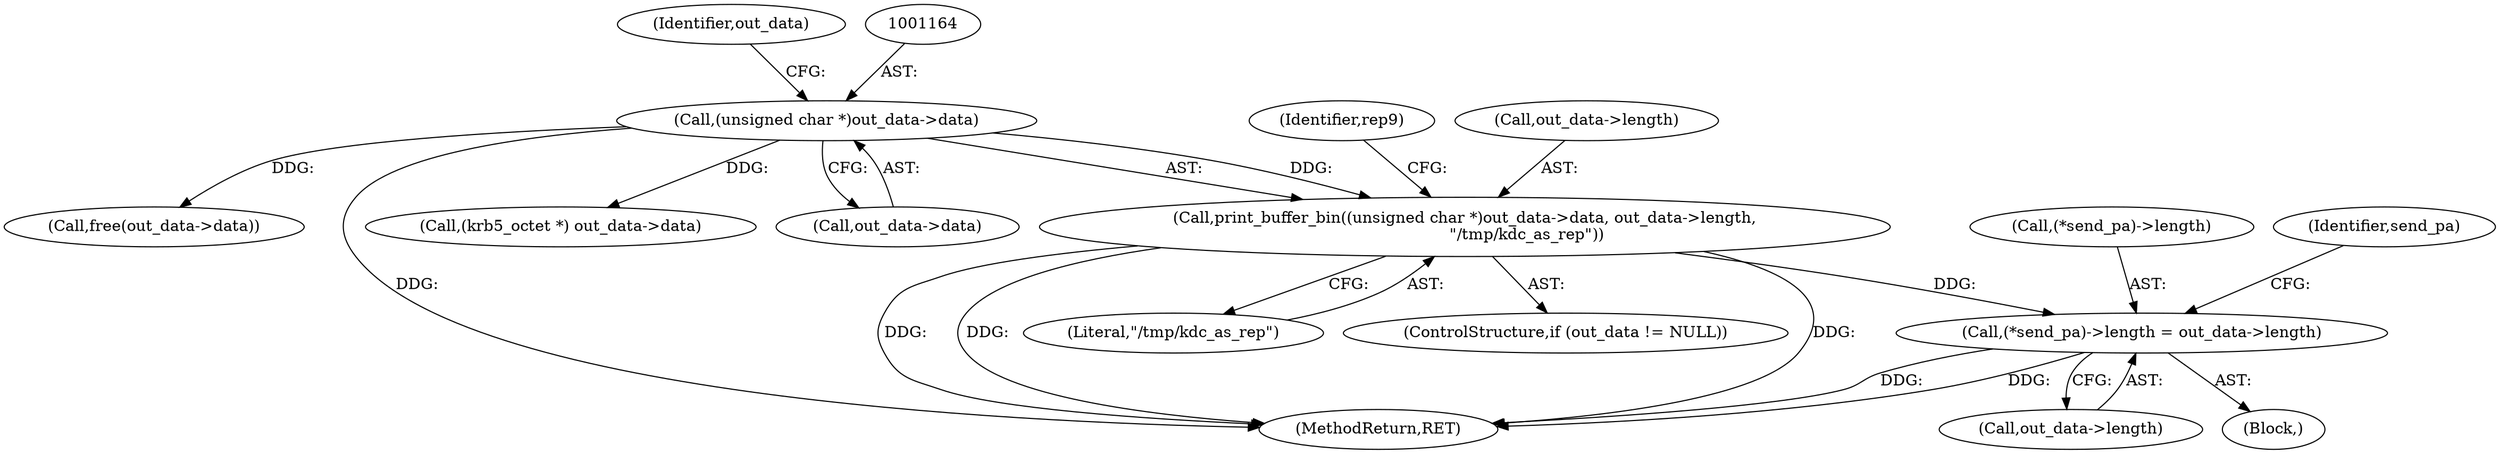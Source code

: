 digraph "0_krb5_db64ca25d661a47b996b4e2645998b5d7f0eb52c@pointer" {
"1001162" [label="(Call,print_buffer_bin((unsigned char *)out_data->data, out_data->length,\n                         \"/tmp/kdc_as_rep\"))"];
"1001163" [label="(Call,(unsigned char *)out_data->data)"];
"1001326" [label="(Call,(*send_pa)->length = out_data->length)"];
"1001326" [label="(Call,(*send_pa)->length = out_data->length)"];
"1001158" [label="(ControlStructure,if (out_data != NULL))"];
"1001286" [label="(Call,free(out_data->data))"];
"1001415" [label="(MethodReturn,RET)"];
"1001169" [label="(Identifier,out_data)"];
"1001327" [label="(Call,(*send_pa)->length)"];
"1001339" [label="(Call,(krb5_octet *) out_data->data)"];
"1001162" [label="(Call,print_buffer_bin((unsigned char *)out_data->data, out_data->length,\n                         \"/tmp/kdc_as_rep\"))"];
"1001165" [label="(Call,out_data->data)"];
"1001337" [label="(Identifier,send_pa)"];
"1001331" [label="(Call,out_data->length)"];
"1000122" [label="(Block,)"];
"1001163" [label="(Call,(unsigned char *)out_data->data)"];
"1001176" [label="(Identifier,rep9)"];
"1001168" [label="(Call,out_data->length)"];
"1001171" [label="(Literal,\"/tmp/kdc_as_rep\")"];
"1001162" -> "1001158"  [label="AST: "];
"1001162" -> "1001171"  [label="CFG: "];
"1001163" -> "1001162"  [label="AST: "];
"1001168" -> "1001162"  [label="AST: "];
"1001171" -> "1001162"  [label="AST: "];
"1001176" -> "1001162"  [label="CFG: "];
"1001162" -> "1001415"  [label="DDG: "];
"1001162" -> "1001415"  [label="DDG: "];
"1001162" -> "1001415"  [label="DDG: "];
"1001163" -> "1001162"  [label="DDG: "];
"1001162" -> "1001326"  [label="DDG: "];
"1001163" -> "1001165"  [label="CFG: "];
"1001164" -> "1001163"  [label="AST: "];
"1001165" -> "1001163"  [label="AST: "];
"1001169" -> "1001163"  [label="CFG: "];
"1001163" -> "1001415"  [label="DDG: "];
"1001163" -> "1001286"  [label="DDG: "];
"1001163" -> "1001339"  [label="DDG: "];
"1001326" -> "1000122"  [label="AST: "];
"1001326" -> "1001331"  [label="CFG: "];
"1001327" -> "1001326"  [label="AST: "];
"1001331" -> "1001326"  [label="AST: "];
"1001337" -> "1001326"  [label="CFG: "];
"1001326" -> "1001415"  [label="DDG: "];
"1001326" -> "1001415"  [label="DDG: "];
}
